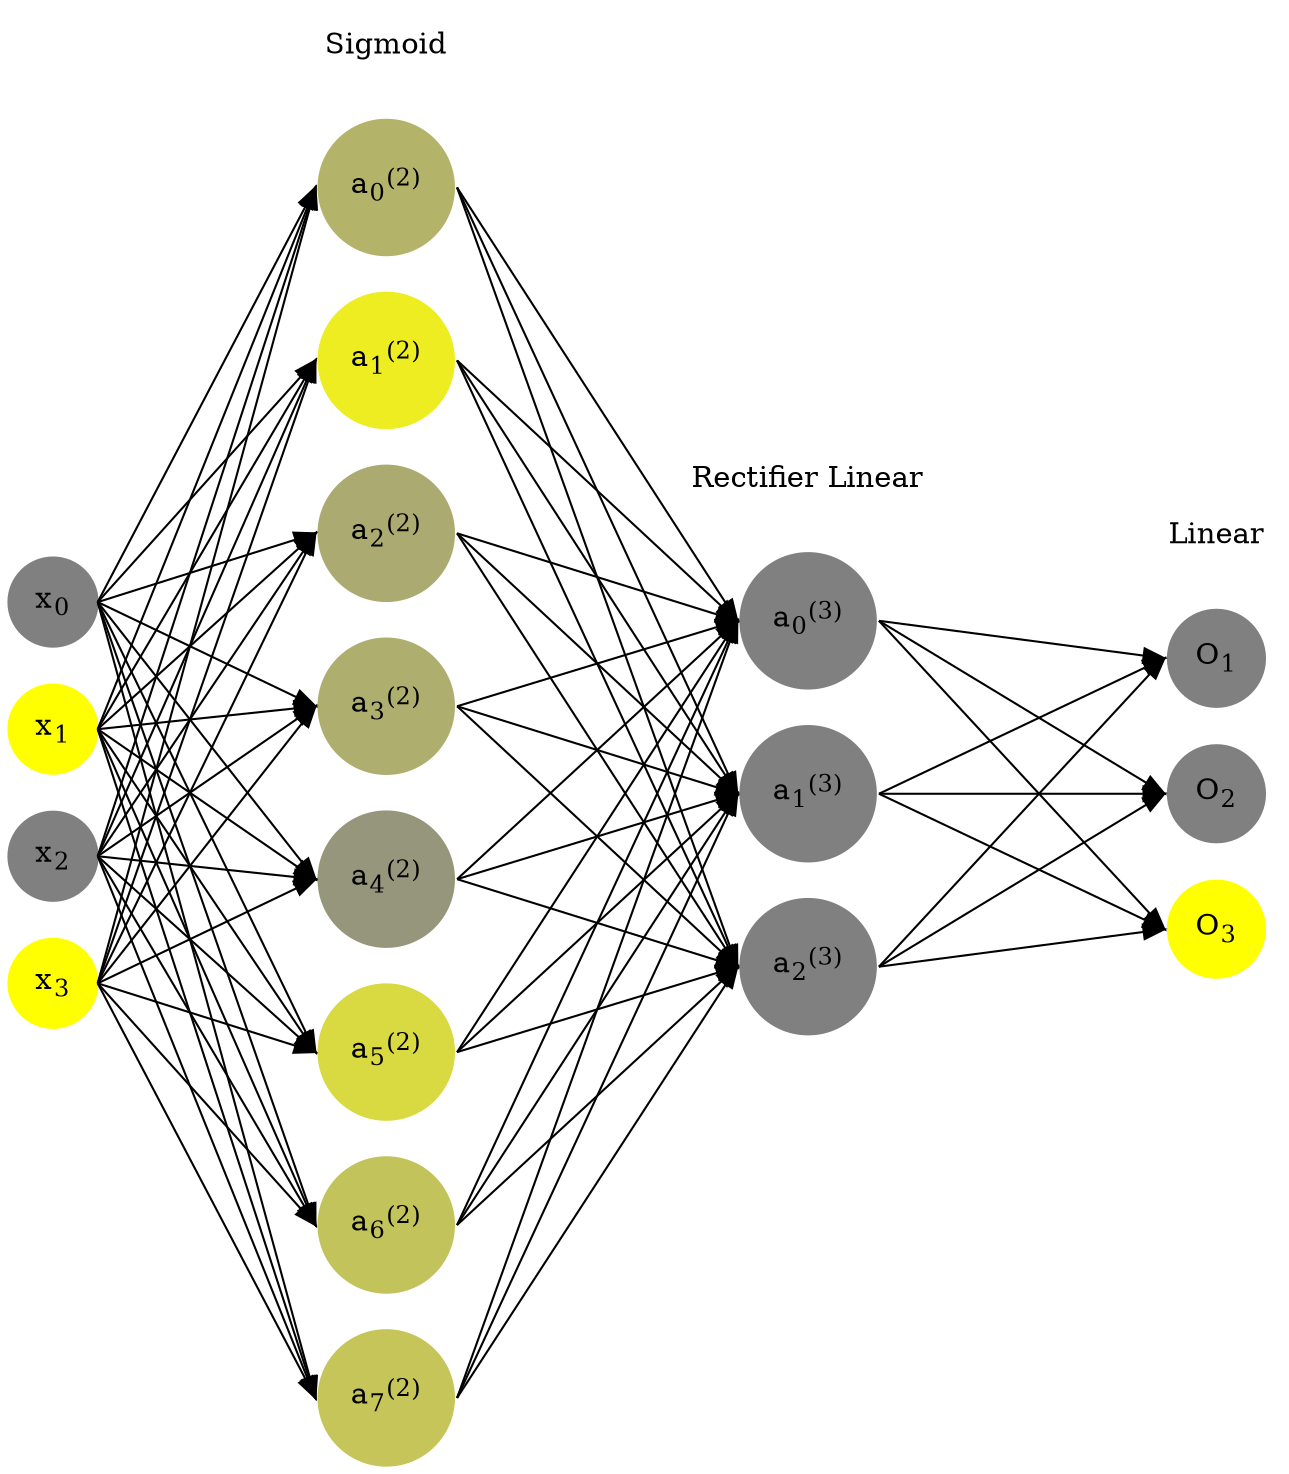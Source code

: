digraph G {
	rankdir = LR;
	splines=false;
	edge[style=invis];
	ranksep= 1.4;
	{
	node [shape=circle, color="0.1667, 0.0, 0.5", style=filled, fillcolor="0.1667, 0.0, 0.5"];
	x0 [label=<x<sub>0</sub>>];
	}
	{
	node [shape=circle, color="0.1667, 1.0, 1.0", style=filled, fillcolor="0.1667, 1.0, 1.0"];
	x1 [label=<x<sub>1</sub>>];
	}
	{
	node [shape=circle, color="0.1667, 0.0, 0.5", style=filled, fillcolor="0.1667, 0.0, 0.5"];
	x2 [label=<x<sub>2</sub>>];
	}
	{
	node [shape=circle, color="0.1667, 1.0, 1.0", style=filled, fillcolor="0.1667, 1.0, 1.0"];
	x3 [label=<x<sub>3</sub>>];
	}
	{
	node [shape=circle, color="0.1667, 0.405077, 0.702538", style=filled, fillcolor="0.1667, 0.405077, 0.702538"];
	a02 [label=<a<sub>0</sub><sup>(2)</sup>>];
	}
	{
	node [shape=circle, color="0.1667, 0.854002, 0.927001", style=filled, fillcolor="0.1667, 0.854002, 0.927001"];
	a12 [label=<a<sub>1</sub><sup>(2)</sup>>];
	}
	{
	node [shape=circle, color="0.1667, 0.339856, 0.669928", style=filled, fillcolor="0.1667, 0.339856, 0.669928"];
	a22 [label=<a<sub>2</sub><sup>(2)</sup>>];
	}
	{
	node [shape=circle, color="0.1667, 0.364089, 0.682045", style=filled, fillcolor="0.1667, 0.364089, 0.682045"];
	a32 [label=<a<sub>3</sub><sup>(2)</sup>>];
	}
	{
	node [shape=circle, color="0.1667, 0.175636, 0.587818", style=filled, fillcolor="0.1667, 0.175636, 0.587818"];
	a42 [label=<a<sub>4</sub><sup>(2)</sup>>];
	}
	{
	node [shape=circle, color="0.1667, 0.701363, 0.850681", style=filled, fillcolor="0.1667, 0.701363, 0.850681"];
	a52 [label=<a<sub>5</sub><sup>(2)</sup>>];
	}
	{
	node [shape=circle, color="0.1667, 0.527910, 0.763955", style=filled, fillcolor="0.1667, 0.527910, 0.763955"];
	a62 [label=<a<sub>6</sub><sup>(2)</sup>>];
	}
	{
	node [shape=circle, color="0.1667, 0.542904, 0.771452", style=filled, fillcolor="0.1667, 0.542904, 0.771452"];
	a72 [label=<a<sub>7</sub><sup>(2)</sup>>];
	}
	{
	node [shape=circle, color="0.1667, 0.000000, 0.500000", style=filled, fillcolor="0.1667, 0.000000, 0.500000"];
	a03 [label=<a<sub>0</sub><sup>(3)</sup>>];
	}
	{
	node [shape=circle, color="0.1667, 0.000000, 0.500000", style=filled, fillcolor="0.1667, 0.000000, 0.500000"];
	a13 [label=<a<sub>1</sub><sup>(3)</sup>>];
	}
	{
	node [shape=circle, color="0.1667, 0.000000, 0.500000", style=filled, fillcolor="0.1667, 0.000000, 0.500000"];
	a23 [label=<a<sub>2</sub><sup>(3)</sup>>];
	}
	{
	node [shape=circle, color="0.1667, 0.0, 0.5", style=filled, fillcolor="0.1667, 0.0, 0.5"];
	O1 [label=<O<sub>1</sub>>];
	}
	{
	node [shape=circle, color="0.1667, 0.0, 0.5", style=filled, fillcolor="0.1667, 0.0, 0.5"];
	O2 [label=<O<sub>2</sub>>];
	}
	{
	node [shape=circle, color="0.1667, 1.0, 1.0", style=filled, fillcolor="0.1667, 1.0, 1.0"];
	O3 [label=<O<sub>3</sub>>];
	}
	{
	rank=same;
	x0->x1->x2->x3;
	}
	{
	rank=same;
	a02->a12->a22->a32->a42->a52->a62->a72;
	}
	{
	rank=same;
	a03->a13->a23;
	}
	{
	rank=same;
	O1->O2->O3;
	}
	l1 [shape=plaintext,label="Sigmoid"];
	l1->a02;
	{rank=same; l1;a02};
	l2 [shape=plaintext,label="Rectifier Linear"];
	l2->a03;
	{rank=same; l2;a03};
	l3 [shape=plaintext,label="Linear"];
	l3->O1;
	{rank=same; l3;O1};
edge[style=solid, tailport=e, headport=w];
	{x0;x1;x2;x3} -> {a02;a12;a22;a32;a42;a52;a62;a72};
	{a02;a12;a22;a32;a42;a52;a62;a72} -> {a03;a13;a23};
	{a03;a13;a23} -> {O1,O2,O3};
}